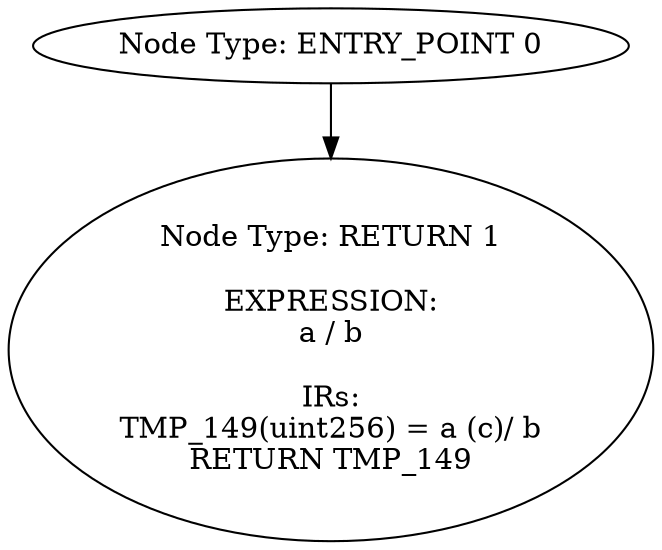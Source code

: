 digraph{
0[label="Node Type: ENTRY_POINT 0
"];
0->1;
1[label="Node Type: RETURN 1

EXPRESSION:
a / b

IRs:
TMP_149(uint256) = a (c)/ b
RETURN TMP_149"];
}
